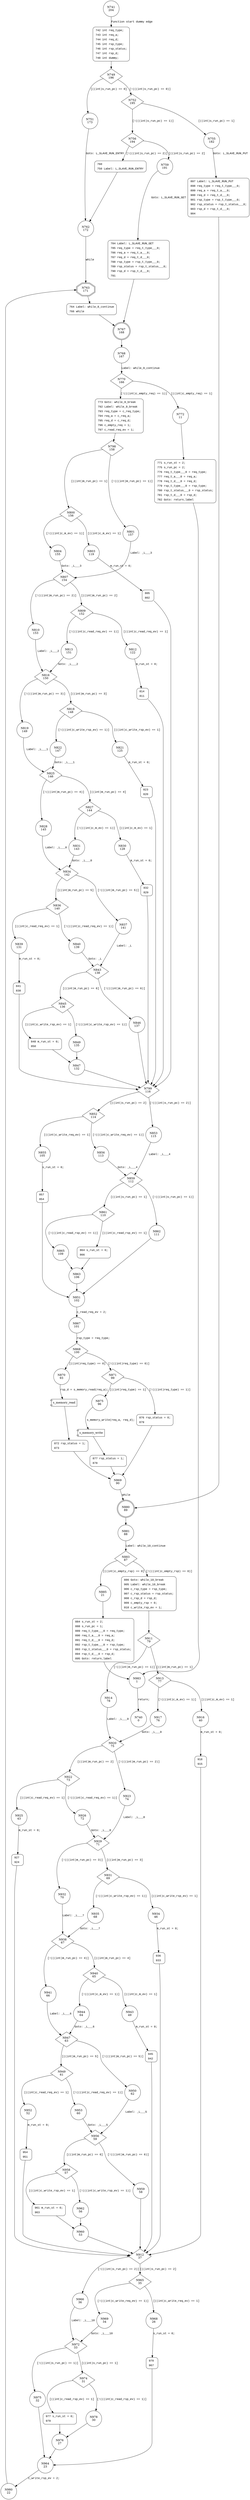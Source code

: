 digraph s_run {
741 [shape="circle" label="N741\n204"]
742 [shape="circle" label="N742\n203"]
749 [shape="diamond" label="N749\n196"]
751 [shape="circle" label="N751\n173"]
752 [shape="diamond" label="N752\n195"]
755 [shape="circle" label="N755\n182"]
756 [shape="diamond" label="N756\n194"]
759 [shape="circle" label="N759\n191"]
760 [shape="circle" label="N760\n193"]
762 [shape="circle" label="N762\n172"]
763 [shape="doubleoctagon" label="N763\n171"]
764 [shape="circle" label="N764\n170"]
767 [shape="doublecircle" label="N767\n168"]
768 [shape="circle" label="N768\n167"]
770 [shape="diamond" label="N770\n166"]
772 [shape="circle" label="N772\n11"]
773 [shape="circle" label="N773\n165"]
798 [shape="diamond" label="N798\n158"]
800 [shape="diamond" label="N800\n156"]
801 [shape="circle" label="N801\n157"]
807 [shape="diamond" label="N807\n154"]
809 [shape="diamond" label="N809\n152"]
810 [shape="circle" label="N810\n153"]
816 [shape="diamond" label="N816\n150"]
818 [shape="diamond" label="N818\n148"]
819 [shape="circle" label="N819\n149"]
825 [shape="diamond" label="N825\n146"]
827 [shape="diamond" label="N827\n144"]
828 [shape="circle" label="N828\n145"]
834 [shape="diamond" label="N834\n142"]
836 [shape="diamond" label="N836\n140"]
837 [shape="circle" label="N837\n141"]
843 [shape="diamond" label="N843\n138"]
845 [shape="diamond" label="N845\n136"]
846 [shape="circle" label="N846\n137"]
799 [shape="diamond" label="N799\n116"]
852 [shape="diamond" label="N852\n114"]
853 [shape="circle" label="N853\n115"]
859 [shape="diamond" label="N859\n112"]
861 [shape="diamond" label="N861\n110"]
862 [shape="circle" label="N862\n111"]
851 [shape="circle" label="N851\n102"]
867 [shape="circle" label="N867\n101"]
868 [shape="diamond" label="N868\n100"]
870 [shape="circle" label="N870\n93"]
871 [shape="diamond" label="N871\n99"]
875 [shape="circle" label="N875\n96"]
876 [shape="circle" label="N876\n98"]
869 [shape="circle" label="N869\n90"]
880 [shape="doublecircle" label="N880\n89"]
881 [shape="circle" label="N881\n88"]
883 [shape="diamond" label="N883\n87"]
885 [shape="circle" label="N885\n21"]
886 [shape="circle" label="N886\n86"]
911 [shape="diamond" label="N911\n79"]
913 [shape="diamond" label="N913\n77"]
914 [shape="circle" label="N914\n78"]
920 [shape="diamond" label="N920\n75"]
922 [shape="diamond" label="N922\n73"]
923 [shape="circle" label="N923\n74"]
929 [shape="diamond" label="N929\n71"]
931 [shape="diamond" label="N931\n69"]
932 [shape="circle" label="N932\n70"]
938 [shape="diamond" label="N938\n67"]
940 [shape="diamond" label="N940\n65"]
941 [shape="circle" label="N941\n66"]
947 [shape="diamond" label="N947\n63"]
949 [shape="diamond" label="N949\n61"]
950 [shape="circle" label="N950\n62"]
956 [shape="diamond" label="N956\n59"]
958 [shape="diamond" label="N958\n57"]
959 [shape="circle" label="N959\n58"]
912 [shape="diamond" label="N912\n37"]
965 [shape="diamond" label="N965\n35"]
966 [shape="circle" label="N966\n36"]
972 [shape="diamond" label="N972\n33"]
974 [shape="diamond" label="N974\n31"]
975 [shape="circle" label="N975\n32"]
964 [shape="circle" label="N964\n23"]
980 [shape="circle" label="N980\n22"]
977 [shape="circle" label="N977\n29"]
978 [shape="circle" label="N978\n30"]
976 [shape="circle" label="N976\n27"]
968 [shape="circle" label="N968\n26"]
969 [shape="circle" label="N969\n34"]
970 [shape="circle" label="N970\n25"]
961 [shape="circle" label="N961\n55"]
962 [shape="circle" label="N962\n56"]
960 [shape="circle" label="N960\n53"]
952 [shape="circle" label="N952\n52"]
953 [shape="circle" label="N953\n60"]
954 [shape="circle" label="N954\n51"]
943 [shape="circle" label="N943\n49"]
944 [shape="circle" label="N944\n64"]
945 [shape="circle" label="N945\n48"]
934 [shape="circle" label="N934\n46"]
935 [shape="circle" label="N935\n68"]
936 [shape="circle" label="N936\n45"]
925 [shape="circle" label="N925\n43"]
926 [shape="circle" label="N926\n72"]
927 [shape="circle" label="N927\n42"]
916 [shape="circle" label="N916\n40"]
917 [shape="circle" label="N917\n76"]
918 [shape="circle" label="N918\n39"]
884 [shape="circle" label="N884\n20"]
983 [shape="circle" label="N983\n1"]
740 [shape="circle" label="N740\n0"]
877 [shape="circle" label="N877\n95"]
872 [shape="circle" label="N872\n92"]
864 [shape="circle" label="N864\n108"]
865 [shape="circle" label="N865\n109"]
863 [shape="circle" label="N863\n106"]
855 [shape="circle" label="N855\n105"]
856 [shape="circle" label="N856\n113"]
857 [shape="circle" label="N857\n104"]
848 [shape="circle" label="N848\n134"]
849 [shape="circle" label="N849\n135"]
847 [shape="circle" label="N847\n132"]
839 [shape="circle" label="N839\n131"]
840 [shape="circle" label="N840\n139"]
841 [shape="circle" label="N841\n130"]
830 [shape="circle" label="N830\n128"]
831 [shape="circle" label="N831\n143"]
832 [shape="circle" label="N832\n127"]
821 [shape="circle" label="N821\n125"]
822 [shape="circle" label="N822\n147"]
823 [shape="circle" label="N823\n124"]
812 [shape="circle" label="N812\n122"]
813 [shape="circle" label="N813\n151"]
814 [shape="circle" label="N814\n121"]
803 [shape="circle" label="N803\n119"]
804 [shape="circle" label="N804\n155"]
805 [shape="circle" label="N805\n118"]
771 [shape="circle" label="N771\n10"]
784 [shape="circle" label="N784\n190"]
897 [shape="circle" label="N897\n181"]
742 [style="filled,bold" penwidth="1" fillcolor="white" fontname="Courier New" shape="Mrecord" label=<<table border="0" cellborder="0" cellpadding="3" bgcolor="white"><tr><td align="right">742</td><td align="left">int req_type;</td></tr><tr><td align="right">743</td><td align="left">int req_a;</td></tr><tr><td align="right">744</td><td align="left">int req_d;</td></tr><tr><td align="right">745</td><td align="left">int rsp_type;</td></tr><tr><td align="right">746</td><td align="left">int rsp_status;</td></tr><tr><td align="right">747</td><td align="left">int rsp_d;</td></tr><tr><td align="right">748</td><td align="left">int dummy;</td></tr></table>>]
742 -> 749[label=""]
760 [style="filled,bold" penwidth="1" fillcolor="white" fontname="Courier New" shape="Mrecord" label=<<table border="0" cellborder="0" cellpadding="3" bgcolor="white"><tr><td align="right">760</td><td align="left"></td></tr><tr><td align="right">750</td><td align="left">Label: L_SLAVE_RUN_ENTRY</td></tr></table>>]
760 -> 762[label=""]
764 [style="filled,bold" penwidth="1" fillcolor="white" fontname="Courier New" shape="Mrecord" label=<<table border="0" cellborder="0" cellpadding="3" bgcolor="white"><tr><td align="right">764</td><td align="left">Label: while_8_continue</td></tr><tr><td align="right">766</td><td align="left">while</td></tr></table>>]
764 -> 767[label=""]
773 [style="filled,bold" penwidth="1" fillcolor="white" fontname="Courier New" shape="Mrecord" label=<<table border="0" cellborder="0" cellpadding="3" bgcolor="white"><tr><td align="right">773</td><td align="left">Goto: while_9_break</td></tr><tr><td align="right">792</td><td align="left">Label: while_9_break</td></tr><tr><td align="right">793</td><td align="left">req_type = c_req_type;</td></tr><tr><td align="right">794</td><td align="left">req_a = c_req_a;</td></tr><tr><td align="right">795</td><td align="left">req_d = c_req_d;</td></tr><tr><td align="right">796</td><td align="left">c_empty_req = 1;</td></tr><tr><td align="right">797</td><td align="left">c_read_req_ev = 1;</td></tr></table>>]
773 -> 798[label=""]
876 [style="filled,bold" penwidth="1" fillcolor="white" fontname="Courier New" shape="Mrecord" label=<<table border="0" cellborder="0" cellpadding="3" bgcolor="white"><tr><td align="right">876</td><td align="left">rsp_status = 0;</td></tr><tr><td align="right">879</td><td align="left"></td></tr></table>>]
876 -> 869[label=""]
886 [style="filled,bold" penwidth="1" fillcolor="white" fontname="Courier New" shape="Mrecord" label=<<table border="0" cellborder="0" cellpadding="3" bgcolor="white"><tr><td align="right">886</td><td align="left">Goto: while_10_break</td></tr><tr><td align="right">905</td><td align="left">Label: while_10_break</td></tr><tr><td align="right">906</td><td align="left">c_rsp_type = rsp_type;</td></tr><tr><td align="right">907</td><td align="left">c_rsp_status = rsp_status;</td></tr><tr><td align="right">908</td><td align="left">c_rsp_d = rsp_d;</td></tr><tr><td align="right">909</td><td align="left">c_empty_rsp = 0;</td></tr><tr><td align="right">910</td><td align="left">c_write_rsp_ev = 1;</td></tr></table>>]
886 -> 911[label=""]
977 [style="filled,bold" penwidth="1" fillcolor="white" fontname="Courier New" shape="Mrecord" label=<<table border="0" cellborder="0" cellpadding="3" bgcolor="white"><tr><td align="right">977</td><td align="left">s_run_st = 0;</td></tr><tr><td align="right">979</td><td align="left"></td></tr></table>>]
977 -> 976[label=""]
970 [style="filled,bold" penwidth="1" fillcolor="white" fontname="Courier New" shape="Mrecord" label=<<table border="0" cellborder="0" cellpadding="3" bgcolor="white"><tr><td align="right">970</td><td align="left"></td></tr><tr><td align="right">967</td><td align="left"></td></tr></table>>]
970 -> 964[label=""]
961 [style="filled,bold" penwidth="1" fillcolor="white" fontname="Courier New" shape="Mrecord" label=<<table border="0" cellborder="0" cellpadding="3" bgcolor="white"><tr><td align="right">961</td><td align="left">m_run_st = 0;</td></tr><tr><td align="right">963</td><td align="left"></td></tr></table>>]
961 -> 960[label=""]
954 [style="filled,bold" penwidth="1" fillcolor="white" fontname="Courier New" shape="Mrecord" label=<<table border="0" cellborder="0" cellpadding="3" bgcolor="white"><tr><td align="right">954</td><td align="left"></td></tr><tr><td align="right">951</td><td align="left"></td></tr></table>>]
954 -> 912[label=""]
945 [style="filled,bold" penwidth="1" fillcolor="white" fontname="Courier New" shape="Mrecord" label=<<table border="0" cellborder="0" cellpadding="3" bgcolor="white"><tr><td align="right">945</td><td align="left"></td></tr><tr><td align="right">942</td><td align="left"></td></tr></table>>]
945 -> 912[label=""]
936 [style="filled,bold" penwidth="1" fillcolor="white" fontname="Courier New" shape="Mrecord" label=<<table border="0" cellborder="0" cellpadding="3" bgcolor="white"><tr><td align="right">936</td><td align="left"></td></tr><tr><td align="right">933</td><td align="left"></td></tr></table>>]
936 -> 912[label=""]
927 [style="filled,bold" penwidth="1" fillcolor="white" fontname="Courier New" shape="Mrecord" label=<<table border="0" cellborder="0" cellpadding="3" bgcolor="white"><tr><td align="right">927</td><td align="left"></td></tr><tr><td align="right">924</td><td align="left"></td></tr></table>>]
927 -> 912[label=""]
918 [style="filled,bold" penwidth="1" fillcolor="white" fontname="Courier New" shape="Mrecord" label=<<table border="0" cellborder="0" cellpadding="3" bgcolor="white"><tr><td align="right">918</td><td align="left"></td></tr><tr><td align="right">915</td><td align="left"></td></tr></table>>]
918 -> 912[label=""]
884 [style="filled,bold" penwidth="1" fillcolor="white" fontname="Courier New" shape="Mrecord" label=<<table border="0" cellborder="0" cellpadding="3" bgcolor="white"><tr><td align="right">884</td><td align="left">s_run_st = 2;</td></tr><tr><td align="right">888</td><td align="left">s_run_pc = 1;</td></tr><tr><td align="right">889</td><td align="left">req_t_type___0 = req_type;</td></tr><tr><td align="right">890</td><td align="left">req_t_a___0 = req_a;</td></tr><tr><td align="right">891</td><td align="left">req_t_d___0 = req_d;</td></tr><tr><td align="right">892</td><td align="left">rsp_t_type___0 = rsp_type;</td></tr><tr><td align="right">893</td><td align="left">rsp_t_status___0 = rsp_status;</td></tr><tr><td align="right">894</td><td align="left">rsp_t_d___0 = rsp_d;</td></tr><tr><td align="right">895</td><td align="left">Goto: return_label</td></tr></table>>]
884 -> 983[label=""]
877 [style="filled,bold" penwidth="1" fillcolor="white" fontname="Courier New" shape="Mrecord" label=<<table border="0" cellborder="0" cellpadding="3" bgcolor="white"><tr><td align="right">877</td><td align="left">rsp_status = 1;</td></tr><tr><td align="right">878</td><td align="left"></td></tr></table>>]
877 -> 869[label=""]
872 [style="filled,bold" penwidth="1" fillcolor="white" fontname="Courier New" shape="Mrecord" label=<<table border="0" cellborder="0" cellpadding="3" bgcolor="white"><tr><td align="right">872</td><td align="left">rsp_status = 1;</td></tr><tr><td align="right">873</td><td align="left"></td></tr></table>>]
872 -> 869[label=""]
864 [style="filled,bold" penwidth="1" fillcolor="white" fontname="Courier New" shape="Mrecord" label=<<table border="0" cellborder="0" cellpadding="3" bgcolor="white"><tr><td align="right">864</td><td align="left">s_run_st = 0;</td></tr><tr><td align="right">866</td><td align="left"></td></tr></table>>]
864 -> 863[label=""]
857 [style="filled,bold" penwidth="1" fillcolor="white" fontname="Courier New" shape="Mrecord" label=<<table border="0" cellborder="0" cellpadding="3" bgcolor="white"><tr><td align="right">857</td><td align="left"></td></tr><tr><td align="right">854</td><td align="left"></td></tr></table>>]
857 -> 851[label=""]
848 [style="filled,bold" penwidth="1" fillcolor="white" fontname="Courier New" shape="Mrecord" label=<<table border="0" cellborder="0" cellpadding="3" bgcolor="white"><tr><td align="right">848</td><td align="left">m_run_st = 0;</td></tr><tr><td align="right">850</td><td align="left"></td></tr></table>>]
848 -> 847[label=""]
841 [style="filled,bold" penwidth="1" fillcolor="white" fontname="Courier New" shape="Mrecord" label=<<table border="0" cellborder="0" cellpadding="3" bgcolor="white"><tr><td align="right">841</td><td align="left"></td></tr><tr><td align="right">838</td><td align="left"></td></tr></table>>]
841 -> 799[label=""]
832 [style="filled,bold" penwidth="1" fillcolor="white" fontname="Courier New" shape="Mrecord" label=<<table border="0" cellborder="0" cellpadding="3" bgcolor="white"><tr><td align="right">832</td><td align="left"></td></tr><tr><td align="right">829</td><td align="left"></td></tr></table>>]
832 -> 799[label=""]
823 [style="filled,bold" penwidth="1" fillcolor="white" fontname="Courier New" shape="Mrecord" label=<<table border="0" cellborder="0" cellpadding="3" bgcolor="white"><tr><td align="right">823</td><td align="left"></td></tr><tr><td align="right">820</td><td align="left"></td></tr></table>>]
823 -> 799[label=""]
814 [style="filled,bold" penwidth="1" fillcolor="white" fontname="Courier New" shape="Mrecord" label=<<table border="0" cellborder="0" cellpadding="3" bgcolor="white"><tr><td align="right">814</td><td align="left"></td></tr><tr><td align="right">811</td><td align="left"></td></tr></table>>]
814 -> 799[label=""]
805 [style="filled,bold" penwidth="1" fillcolor="white" fontname="Courier New" shape="Mrecord" label=<<table border="0" cellborder="0" cellpadding="3" bgcolor="white"><tr><td align="right">805</td><td align="left"></td></tr><tr><td align="right">802</td><td align="left"></td></tr></table>>]
805 -> 799[label=""]
771 [style="filled,bold" penwidth="1" fillcolor="white" fontname="Courier New" shape="Mrecord" label=<<table border="0" cellborder="0" cellpadding="3" bgcolor="white"><tr><td align="right">771</td><td align="left">s_run_st = 2;</td></tr><tr><td align="right">775</td><td align="left">s_run_pc = 2;</td></tr><tr><td align="right">776</td><td align="left">req_t_type___0 = req_type;</td></tr><tr><td align="right">777</td><td align="left">req_t_a___0 = req_a;</td></tr><tr><td align="right">778</td><td align="left">req_t_d___0 = req_d;</td></tr><tr><td align="right">779</td><td align="left">rsp_t_type___0 = rsp_type;</td></tr><tr><td align="right">780</td><td align="left">rsp_t_status___0 = rsp_status;</td></tr><tr><td align="right">781</td><td align="left">rsp_t_d___0 = rsp_d;</td></tr><tr><td align="right">782</td><td align="left">Goto: return_label</td></tr></table>>]
771 -> 983[label=""]
784 [style="filled,bold" penwidth="1" fillcolor="white" fontname="Courier New" shape="Mrecord" label=<<table border="0" cellborder="0" cellpadding="3" bgcolor="white"><tr><td align="right">784</td><td align="left">Label: L_SLAVE_RUN_GET</td></tr><tr><td align="right">785</td><td align="left">req_type = req_t_type___0;</td></tr><tr><td align="right">786</td><td align="left">req_a = req_t_a___0;</td></tr><tr><td align="right">787</td><td align="left">req_d = req_t_d___0;</td></tr><tr><td align="right">788</td><td align="left">rsp_type = rsp_t_type___0;</td></tr><tr><td align="right">789</td><td align="left">rsp_status = rsp_t_status___0;</td></tr><tr><td align="right">790</td><td align="left">rsp_d = rsp_t_d___0;</td></tr><tr><td align="right">791</td><td align="left"></td></tr></table>>]
784 -> 767[label=""]
897 [style="filled,bold" penwidth="1" fillcolor="white" fontname="Courier New" shape="Mrecord" label=<<table border="0" cellborder="0" cellpadding="3" bgcolor="white"><tr><td align="right">897</td><td align="left">Label: L_SLAVE_RUN_PUT</td></tr><tr><td align="right">898</td><td align="left">req_type = req_t_type___0;</td></tr><tr><td align="right">899</td><td align="left">req_a = req_t_a___0;</td></tr><tr><td align="right">900</td><td align="left">req_d = req_t_d___0;</td></tr><tr><td align="right">901</td><td align="left">rsp_type = rsp_t_type___0;</td></tr><tr><td align="right">902</td><td align="left">rsp_status = rsp_t_status___0;</td></tr><tr><td align="right">903</td><td align="left">rsp_d = rsp_t_d___0;</td></tr><tr><td align="right">904</td><td align="left"></td></tr></table>>]
897 -> 880[label=""]
741 -> 742 [label="Function start dummy edge" fontname="Courier New"]
749 -> 751 [label="[((int)s_run_pc) == 0]" fontname="Courier New"]
749 -> 752 [label="[!(((int)s_run_pc) == 0)]" fontname="Courier New"]
752 -> 755 [label="[((int)s_run_pc) == 1]" fontname="Courier New"]
752 -> 756 [label="[!(((int)s_run_pc) == 1)]" fontname="Courier New"]
756 -> 759 [label="[((int)s_run_pc) == 2]" fontname="Courier New"]
756 -> 760 [label="[!(((int)s_run_pc) == 2)]" fontname="Courier New"]
762 -> 763 [label="while" fontname="Courier New"]
763 -> 764 [label="" fontname="Courier New"]
767 -> 768 [label="" fontname="Courier New"]
770 -> 772 [label="[((int)c_empty_req) == 1]" fontname="Courier New"]
770 -> 773 [label="[!(((int)c_empty_req) == 1)]" fontname="Courier New"]
798 -> 800 [label="[((int)m_run_pc) == 1]" fontname="Courier New"]
798 -> 801 [label="[!(((int)m_run_pc) == 1)]" fontname="Courier New"]
807 -> 809 [label="[((int)m_run_pc) == 2]" fontname="Courier New"]
807 -> 810 [label="[!(((int)m_run_pc) == 2)]" fontname="Courier New"]
816 -> 818 [label="[((int)m_run_pc) == 3]" fontname="Courier New"]
816 -> 819 [label="[!(((int)m_run_pc) == 3)]" fontname="Courier New"]
825 -> 827 [label="[((int)m_run_pc) == 4]" fontname="Courier New"]
825 -> 828 [label="[!(((int)m_run_pc) == 4)]" fontname="Courier New"]
834 -> 836 [label="[((int)m_run_pc) == 5]" fontname="Courier New"]
834 -> 837 [label="[!(((int)m_run_pc) == 5)]" fontname="Courier New"]
843 -> 845 [label="[((int)m_run_pc) == 6]" fontname="Courier New"]
843 -> 846 [label="[!(((int)m_run_pc) == 6)]" fontname="Courier New"]
799 -> 852 [label="[((int)s_run_pc) == 2]" fontname="Courier New"]
799 -> 853 [label="[!(((int)s_run_pc) == 2)]" fontname="Courier New"]
859 -> 861 [label="[((int)s_run_pc) == 1]" fontname="Courier New"]
859 -> 862 [label="[!(((int)s_run_pc) == 1)]" fontname="Courier New"]
851 -> 867 [label="c_read_req_ev = 2;" fontname="Courier New"]
868 -> 870 [label="[((int)req_type) == 0]" fontname="Courier New"]
868 -> 871 [label="[!(((int)req_type) == 0)]" fontname="Courier New"]
871 -> 875 [label="[((int)req_type) == 1]" fontname="Courier New"]
871 -> 876 [label="[!(((int)req_type) == 1)]" fontname="Courier New"]
869 -> 880 [label="while" fontname="Courier New"]
880 -> 881 [label="" fontname="Courier New"]
883 -> 885 [label="[((int)c_empty_rsp) == 0]" fontname="Courier New"]
883 -> 886 [label="[!(((int)c_empty_rsp) == 0)]" fontname="Courier New"]
911 -> 913 [label="[((int)m_run_pc) == 1]" fontname="Courier New"]
911 -> 914 [label="[!(((int)m_run_pc) == 1)]" fontname="Courier New"]
920 -> 922 [label="[((int)m_run_pc) == 2]" fontname="Courier New"]
920 -> 923 [label="[!(((int)m_run_pc) == 2)]" fontname="Courier New"]
929 -> 931 [label="[((int)m_run_pc) == 3]" fontname="Courier New"]
929 -> 932 [label="[!(((int)m_run_pc) == 3)]" fontname="Courier New"]
938 -> 940 [label="[((int)m_run_pc) == 4]" fontname="Courier New"]
938 -> 941 [label="[!(((int)m_run_pc) == 4)]" fontname="Courier New"]
947 -> 949 [label="[((int)m_run_pc) == 5]" fontname="Courier New"]
947 -> 950 [label="[!(((int)m_run_pc) == 5)]" fontname="Courier New"]
956 -> 958 [label="[((int)m_run_pc) == 6]" fontname="Courier New"]
956 -> 959 [label="[!(((int)m_run_pc) == 6)]" fontname="Courier New"]
912 -> 965 [label="[((int)s_run_pc) == 2]" fontname="Courier New"]
912 -> 966 [label="[!(((int)s_run_pc) == 2)]" fontname="Courier New"]
972 -> 974 [label="[((int)s_run_pc) == 1]" fontname="Courier New"]
972 -> 975 [label="[!(((int)s_run_pc) == 1)]" fontname="Courier New"]
964 -> 980 [label="c_write_rsp_ev = 2;" fontname="Courier New"]
974 -> 977 [label="[((int)c_read_rsp_ev) == 1]" fontname="Courier New"]
974 -> 978 [label="[!(((int)c_read_rsp_ev) == 1)]" fontname="Courier New"]
976 -> 964 [label="" fontname="Courier New"]
965 -> 968 [label="[((int)c_write_req_ev) == 1]" fontname="Courier New"]
965 -> 969 [label="[!(((int)c_write_req_ev) == 1)]" fontname="Courier New"]
968 -> 970 [label="s_run_st = 0;" fontname="Courier New"]
958 -> 961 [label="[((int)c_write_rsp_ev) == 1]" fontname="Courier New"]
958 -> 962 [label="[!(((int)c_write_rsp_ev) == 1)]" fontname="Courier New"]
960 -> 912 [label="" fontname="Courier New"]
949 -> 952 [label="[((int)c_read_req_ev) == 1]" fontname="Courier New"]
949 -> 953 [label="[!(((int)c_read_req_ev) == 1)]" fontname="Courier New"]
952 -> 954 [label="m_run_st = 0;" fontname="Courier New"]
940 -> 943 [label="[((int)c_m_ev) == 1]" fontname="Courier New"]
940 -> 944 [label="[!(((int)c_m_ev) == 1)]" fontname="Courier New"]
943 -> 945 [label="m_run_st = 0;" fontname="Courier New"]
931 -> 934 [label="[((int)c_write_rsp_ev) == 1]" fontname="Courier New"]
931 -> 935 [label="[!(((int)c_write_rsp_ev) == 1)]" fontname="Courier New"]
934 -> 936 [label="m_run_st = 0;" fontname="Courier New"]
922 -> 925 [label="[((int)c_read_req_ev) == 1]" fontname="Courier New"]
922 -> 926 [label="[!(((int)c_read_req_ev) == 1)]" fontname="Courier New"]
925 -> 927 [label="m_run_st = 0;" fontname="Courier New"]
913 -> 916 [label="[((int)c_m_ev) == 1]" fontname="Courier New"]
913 -> 917 [label="[!(((int)c_m_ev) == 1)]" fontname="Courier New"]
916 -> 918 [label="m_run_st = 0;" fontname="Courier New"]
885 -> 884 [label="" fontname="Courier New"]
983 -> 740 [label="return;" fontname="Courier New"]
100010 [shape="component" label="s_memory_write"]
875 -> 100010 [label="s_memory_write(req_a, req_d);" fontname="Courier New"]
100010 -> 877 [label="" fontname="Courier New"]
100011 [shape="component" label="s_memory_read"]
870 -> 100011 [label="rsp_d = s_memory_read(req_a);" fontname="Courier New"]
100011 -> 872 [label="" fontname="Courier New"]
861 -> 864 [label="[((int)c_read_rsp_ev) == 1]" fontname="Courier New"]
861 -> 865 [label="[!(((int)c_read_rsp_ev) == 1)]" fontname="Courier New"]
863 -> 851 [label="" fontname="Courier New"]
852 -> 855 [label="[((int)c_write_req_ev) == 1]" fontname="Courier New"]
852 -> 856 [label="[!(((int)c_write_req_ev) == 1)]" fontname="Courier New"]
855 -> 857 [label="s_run_st = 0;" fontname="Courier New"]
845 -> 848 [label="[((int)c_write_rsp_ev) == 1]" fontname="Courier New"]
845 -> 849 [label="[!(((int)c_write_rsp_ev) == 1)]" fontname="Courier New"]
847 -> 799 [label="" fontname="Courier New"]
836 -> 839 [label="[((int)c_read_req_ev) == 1]" fontname="Courier New"]
836 -> 840 [label="[!(((int)c_read_req_ev) == 1)]" fontname="Courier New"]
839 -> 841 [label="m_run_st = 0;" fontname="Courier New"]
827 -> 830 [label="[((int)c_m_ev) == 1]" fontname="Courier New"]
827 -> 831 [label="[!(((int)c_m_ev) == 1)]" fontname="Courier New"]
830 -> 832 [label="m_run_st = 0;" fontname="Courier New"]
818 -> 821 [label="[((int)c_write_rsp_ev) == 1]" fontname="Courier New"]
818 -> 822 [label="[!(((int)c_write_rsp_ev) == 1)]" fontname="Courier New"]
821 -> 823 [label="m_run_st = 0;" fontname="Courier New"]
809 -> 812 [label="[((int)c_read_req_ev) == 1]" fontname="Courier New"]
809 -> 813 [label="[!(((int)c_read_req_ev) == 1)]" fontname="Courier New"]
812 -> 814 [label="m_run_st = 0;" fontname="Courier New"]
800 -> 803 [label="[((int)c_m_ev) == 1]" fontname="Courier New"]
800 -> 804 [label="[!(((int)c_m_ev) == 1)]" fontname="Courier New"]
803 -> 805 [label="m_run_st = 0;" fontname="Courier New"]
772 -> 771 [label="" fontname="Courier New"]
759 -> 784 [label="Goto: L_SLAVE_RUN_GET" fontname="Courier New"]
755 -> 897 [label="Goto: L_SLAVE_RUN_PUT" fontname="Courier New"]
751 -> 762 [label="Goto: L_SLAVE_RUN_ENTRY" fontname="Courier New"]
768 -> 770 [label="Label: while_9_continue" fontname="Courier New"]
801 -> 807 [label="Label: _L___3" fontname="Courier New"]
810 -> 816 [label="Label: _L___2" fontname="Courier New"]
819 -> 825 [label="Label: _L___1" fontname="Courier New"]
828 -> 834 [label="Label: _L___0" fontname="Courier New"]
837 -> 843 [label="Label: _L" fontname="Courier New"]
846 -> 799 [label="" fontname="Courier New"]
853 -> 859 [label="Label: _L___4" fontname="Courier New"]
862 -> 851 [label="" fontname="Courier New"]
867 -> 868 [label="rsp_type = req_type;" fontname="Courier New"]
881 -> 883 [label="Label: while_10_continue" fontname="Courier New"]
914 -> 920 [label="Label: _L___9" fontname="Courier New"]
923 -> 929 [label="Label: _L___8" fontname="Courier New"]
932 -> 938 [label="Label: _L___7" fontname="Courier New"]
941 -> 947 [label="Label: _L___6" fontname="Courier New"]
950 -> 956 [label="Label: _L___5" fontname="Courier New"]
959 -> 912 [label="" fontname="Courier New"]
966 -> 972 [label="Label: _L___10" fontname="Courier New"]
975 -> 964 [label="" fontname="Courier New"]
980 -> 763 [label="" fontname="Courier New"]
978 -> 976 [label="" fontname="Courier New"]
969 -> 972 [label="Goto: _L___10" fontname="Courier New"]
962 -> 960 [label="" fontname="Courier New"]
953 -> 956 [label="Goto: _L___5" fontname="Courier New"]
944 -> 947 [label="Goto: _L___6" fontname="Courier New"]
935 -> 938 [label="Goto: _L___7" fontname="Courier New"]
926 -> 929 [label="Goto: _L___8" fontname="Courier New"]
917 -> 920 [label="Goto: _L___9" fontname="Courier New"]
865 -> 863 [label="" fontname="Courier New"]
856 -> 859 [label="Goto: _L___4" fontname="Courier New"]
849 -> 847 [label="" fontname="Courier New"]
840 -> 843 [label="Goto: _L" fontname="Courier New"]
831 -> 834 [label="Goto: _L___0" fontname="Courier New"]
822 -> 825 [label="Goto: _L___1" fontname="Courier New"]
813 -> 816 [label="Goto: _L___2" fontname="Courier New"]
804 -> 807 [label="Goto: _L___3" fontname="Courier New"]
}